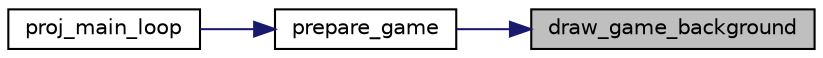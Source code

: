 digraph "draw_game_background"
{
 // LATEX_PDF_SIZE
  edge [fontname="Helvetica",fontsize="10",labelfontname="Helvetica",labelfontsize="10"];
  node [fontname="Helvetica",fontsize="10",shape=record];
  rankdir="RL";
  Node1 [label="draw_game_background",height=0.2,width=0.4,color="black", fillcolor="grey75", style="filled", fontcolor="black",tooltip="Draws the game background on the background buffer."];
  Node1 -> Node2 [dir="back",color="midnightblue",fontsize="10",style="solid",fontname="Helvetica"];
  Node2 [label="prepare_game",height=0.2,width=0.4,color="black", fillcolor="white", style="filled",URL="$group__game.html#ga54f6009c04f24fed4f917e0e34893212",tooltip="Prepares the game."];
  Node2 -> Node3 [dir="back",color="midnightblue",fontsize="10",style="solid",fontname="Helvetica"];
  Node3 [label="proj_main_loop",height=0.2,width=0.4,color="black", fillcolor="white", style="filled",URL="$proj_8c.html#a2a16f651eccbd248e1ad3b3b924b143b",tooltip=" "];
}
